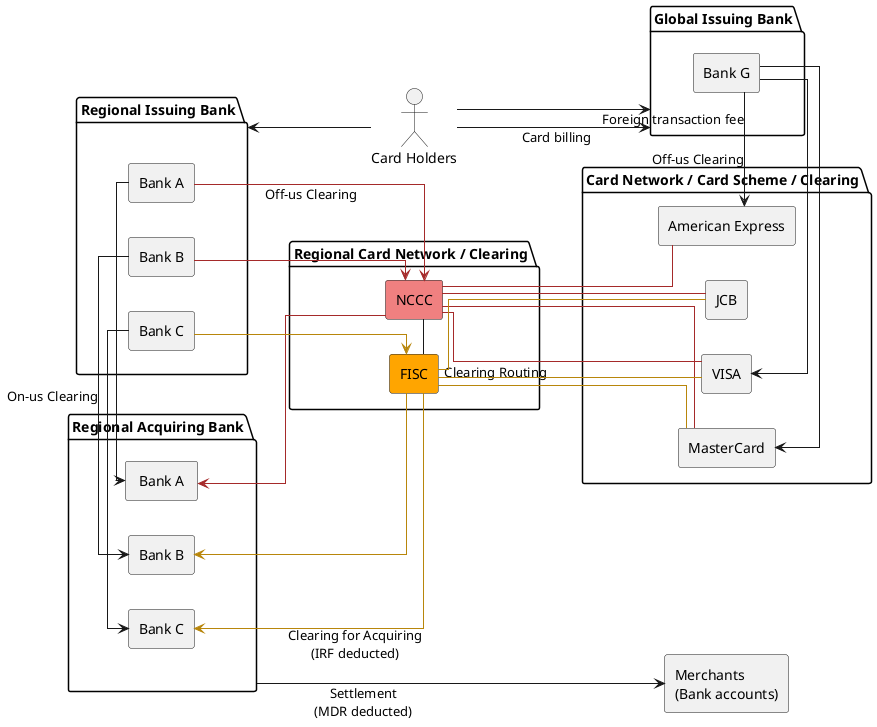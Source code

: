 @startuml
skinparam linetype polyline
skinparam linetype ortho
left to right direction

actor "Card Holders" as user
agent "Merchants \n(Bank accounts)" as merchant
package "Card Network / Card Scheme / Clearing" as ccnet {
  agent "VISA" as visa
  agent "MasterCard" as mc
  agent "JCB" as jcb
  agent "American Express" as axp
}
package "Regional Card Network / Clearing" as ccnet_local {
  agent "NCCC" as nccc #lightcoral
  agent "FISC" as fisc #orange
}
package "Global Issuing Bank" as issuer_global {
  agent "Bank G" as issuer_global_a
}
package "Regional Issuing Bank" as issuer_local {
  agent "Bank A" as issuer_a
  agent "Bank C" as issuer_b
  agent "Bank B" as issuer_c
}
package "Regional Acquiring Bank" as acquirer_local {
  agent " Bank A " as acquirer_a
  agent "Bank C" as acquirer_b
  agent "Bank B" as acquirer_c
}

nccc - fisc
nccc --[#brown] visa: Clearing Routing
nccc --[#brown] mc
nccc --[#brown] jcb
nccc --[#brown] axp
fisc --[#darkGoldenRod] visa
fisc --[#darkGoldenRod] mc
fisc -[#darkGoldenRod] jcb

issuer_a --[#brown]> nccc: Off-us Clearing
acquirer_a <--[#brown] nccc
issuer_b --[#darkGoldenRod]> fisc
acquirer_b <--[#darkGoldenRod] fisc: Clearing for Acquiring\n(IRF deducted)
issuer_c --[#brown]> nccc
acquirer_c <--[#darkGoldenRod] fisc

issuer_a -> acquirer_a
issuer_b -> acquirer_b
issuer_c -> acquirer_c: On-us Clearing

issuer_global_a -right-> visa
issuer_global_a -right-> mc
issuer_global_a -right-> axp: Off-us Clearing

acquirer_local ---> merchant: Settlement\n(MDR deducted)

user -down-> issuer_global: Card billing
user -down-> issuer_global: Foreign transaction fee 
user -up-> issuer_local
@enduml
